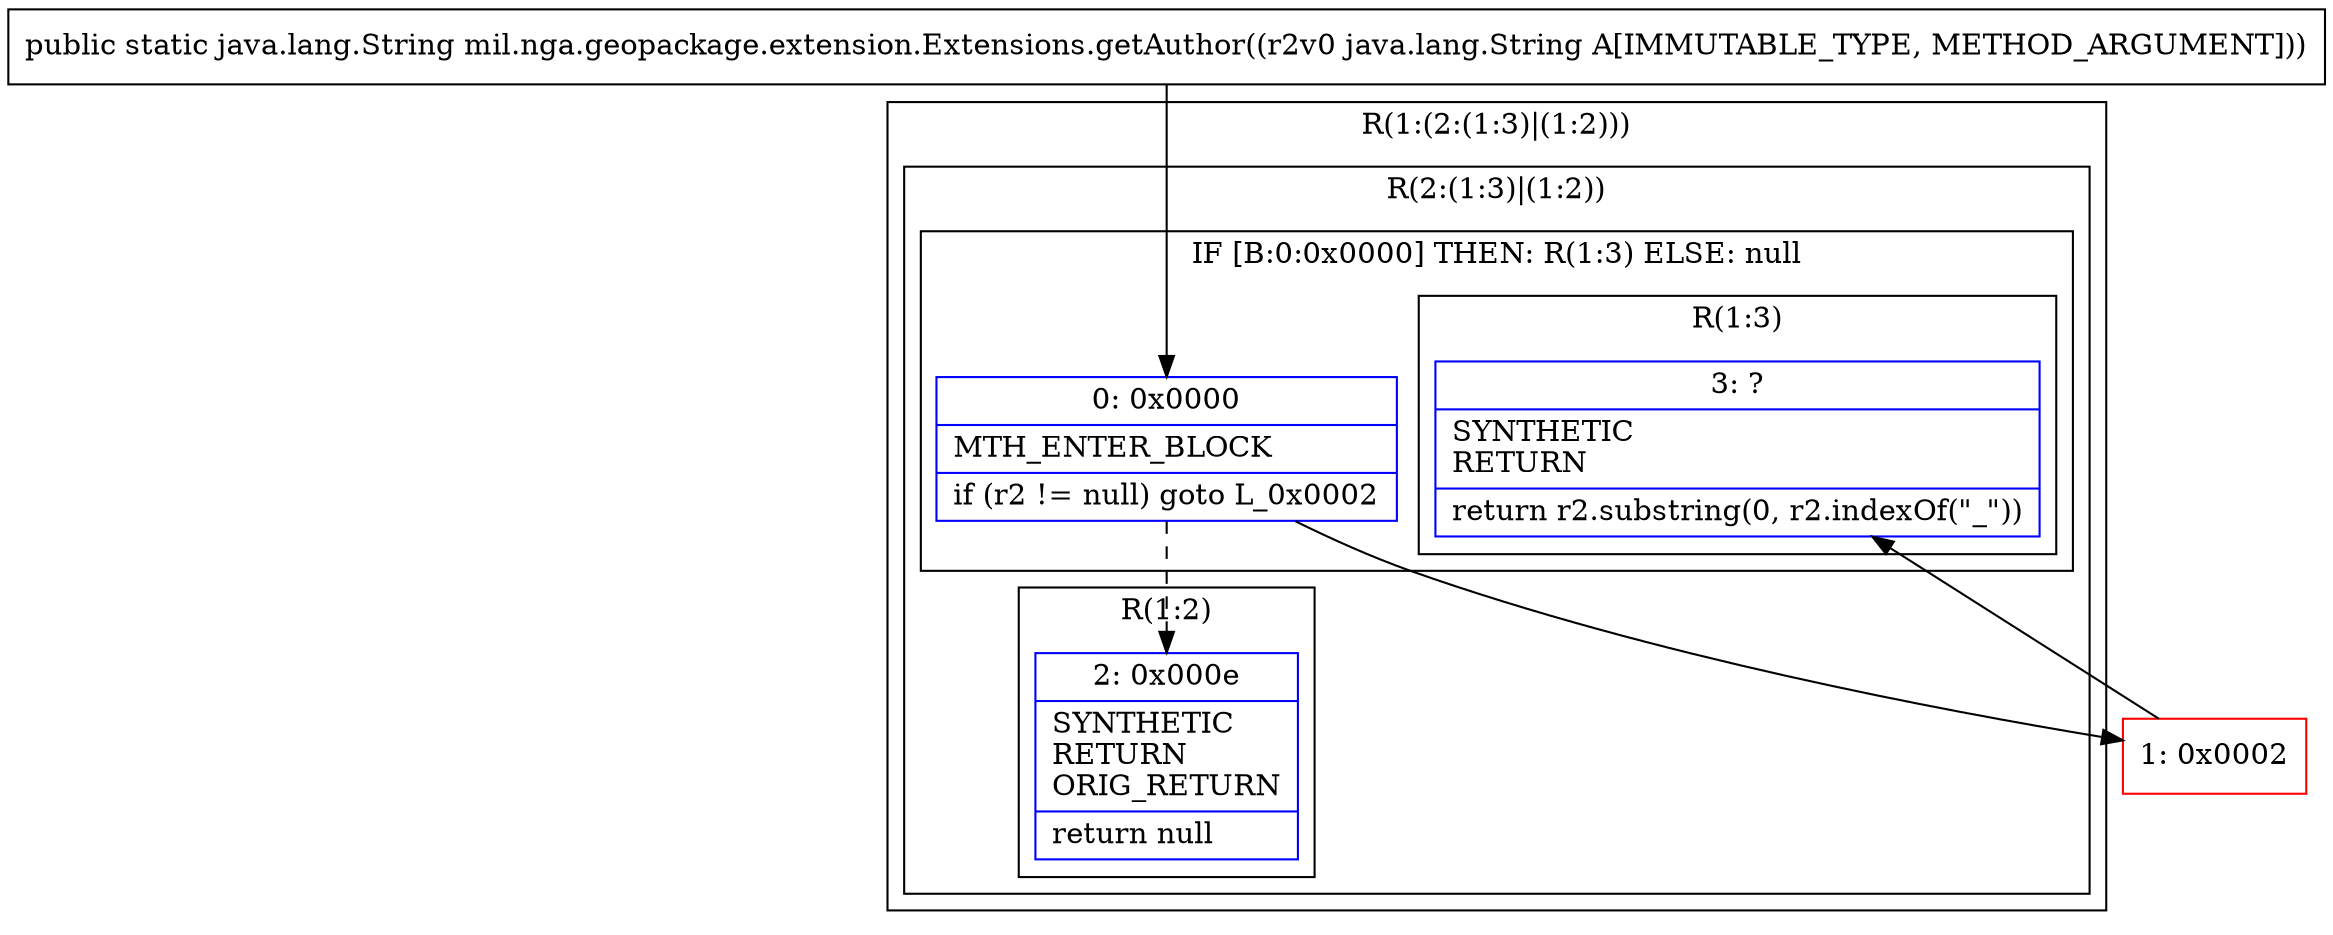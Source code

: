digraph "CFG formil.nga.geopackage.extension.Extensions.getAuthor(Ljava\/lang\/String;)Ljava\/lang\/String;" {
subgraph cluster_Region_304824139 {
label = "R(1:(2:(1:3)|(1:2)))";
node [shape=record,color=blue];
subgraph cluster_Region_644858583 {
label = "R(2:(1:3)|(1:2))";
node [shape=record,color=blue];
subgraph cluster_IfRegion_1404861525 {
label = "IF [B:0:0x0000] THEN: R(1:3) ELSE: null";
node [shape=record,color=blue];
Node_0 [shape=record,label="{0\:\ 0x0000|MTH_ENTER_BLOCK\l|if (r2 != null) goto L_0x0002\l}"];
subgraph cluster_Region_1699392274 {
label = "R(1:3)";
node [shape=record,color=blue];
Node_3 [shape=record,label="{3\:\ ?|SYNTHETIC\lRETURN\l|return r2.substring(0, r2.indexOf(\"_\"))\l}"];
}
}
subgraph cluster_Region_776995223 {
label = "R(1:2)";
node [shape=record,color=blue];
Node_2 [shape=record,label="{2\:\ 0x000e|SYNTHETIC\lRETURN\lORIG_RETURN\l|return null\l}"];
}
}
}
Node_1 [shape=record,color=red,label="{1\:\ 0x0002}"];
MethodNode[shape=record,label="{public static java.lang.String mil.nga.geopackage.extension.Extensions.getAuthor((r2v0 java.lang.String A[IMMUTABLE_TYPE, METHOD_ARGUMENT])) }"];
MethodNode -> Node_0;
Node_0 -> Node_1;
Node_0 -> Node_2[style=dashed];
Node_1 -> Node_3;
}

